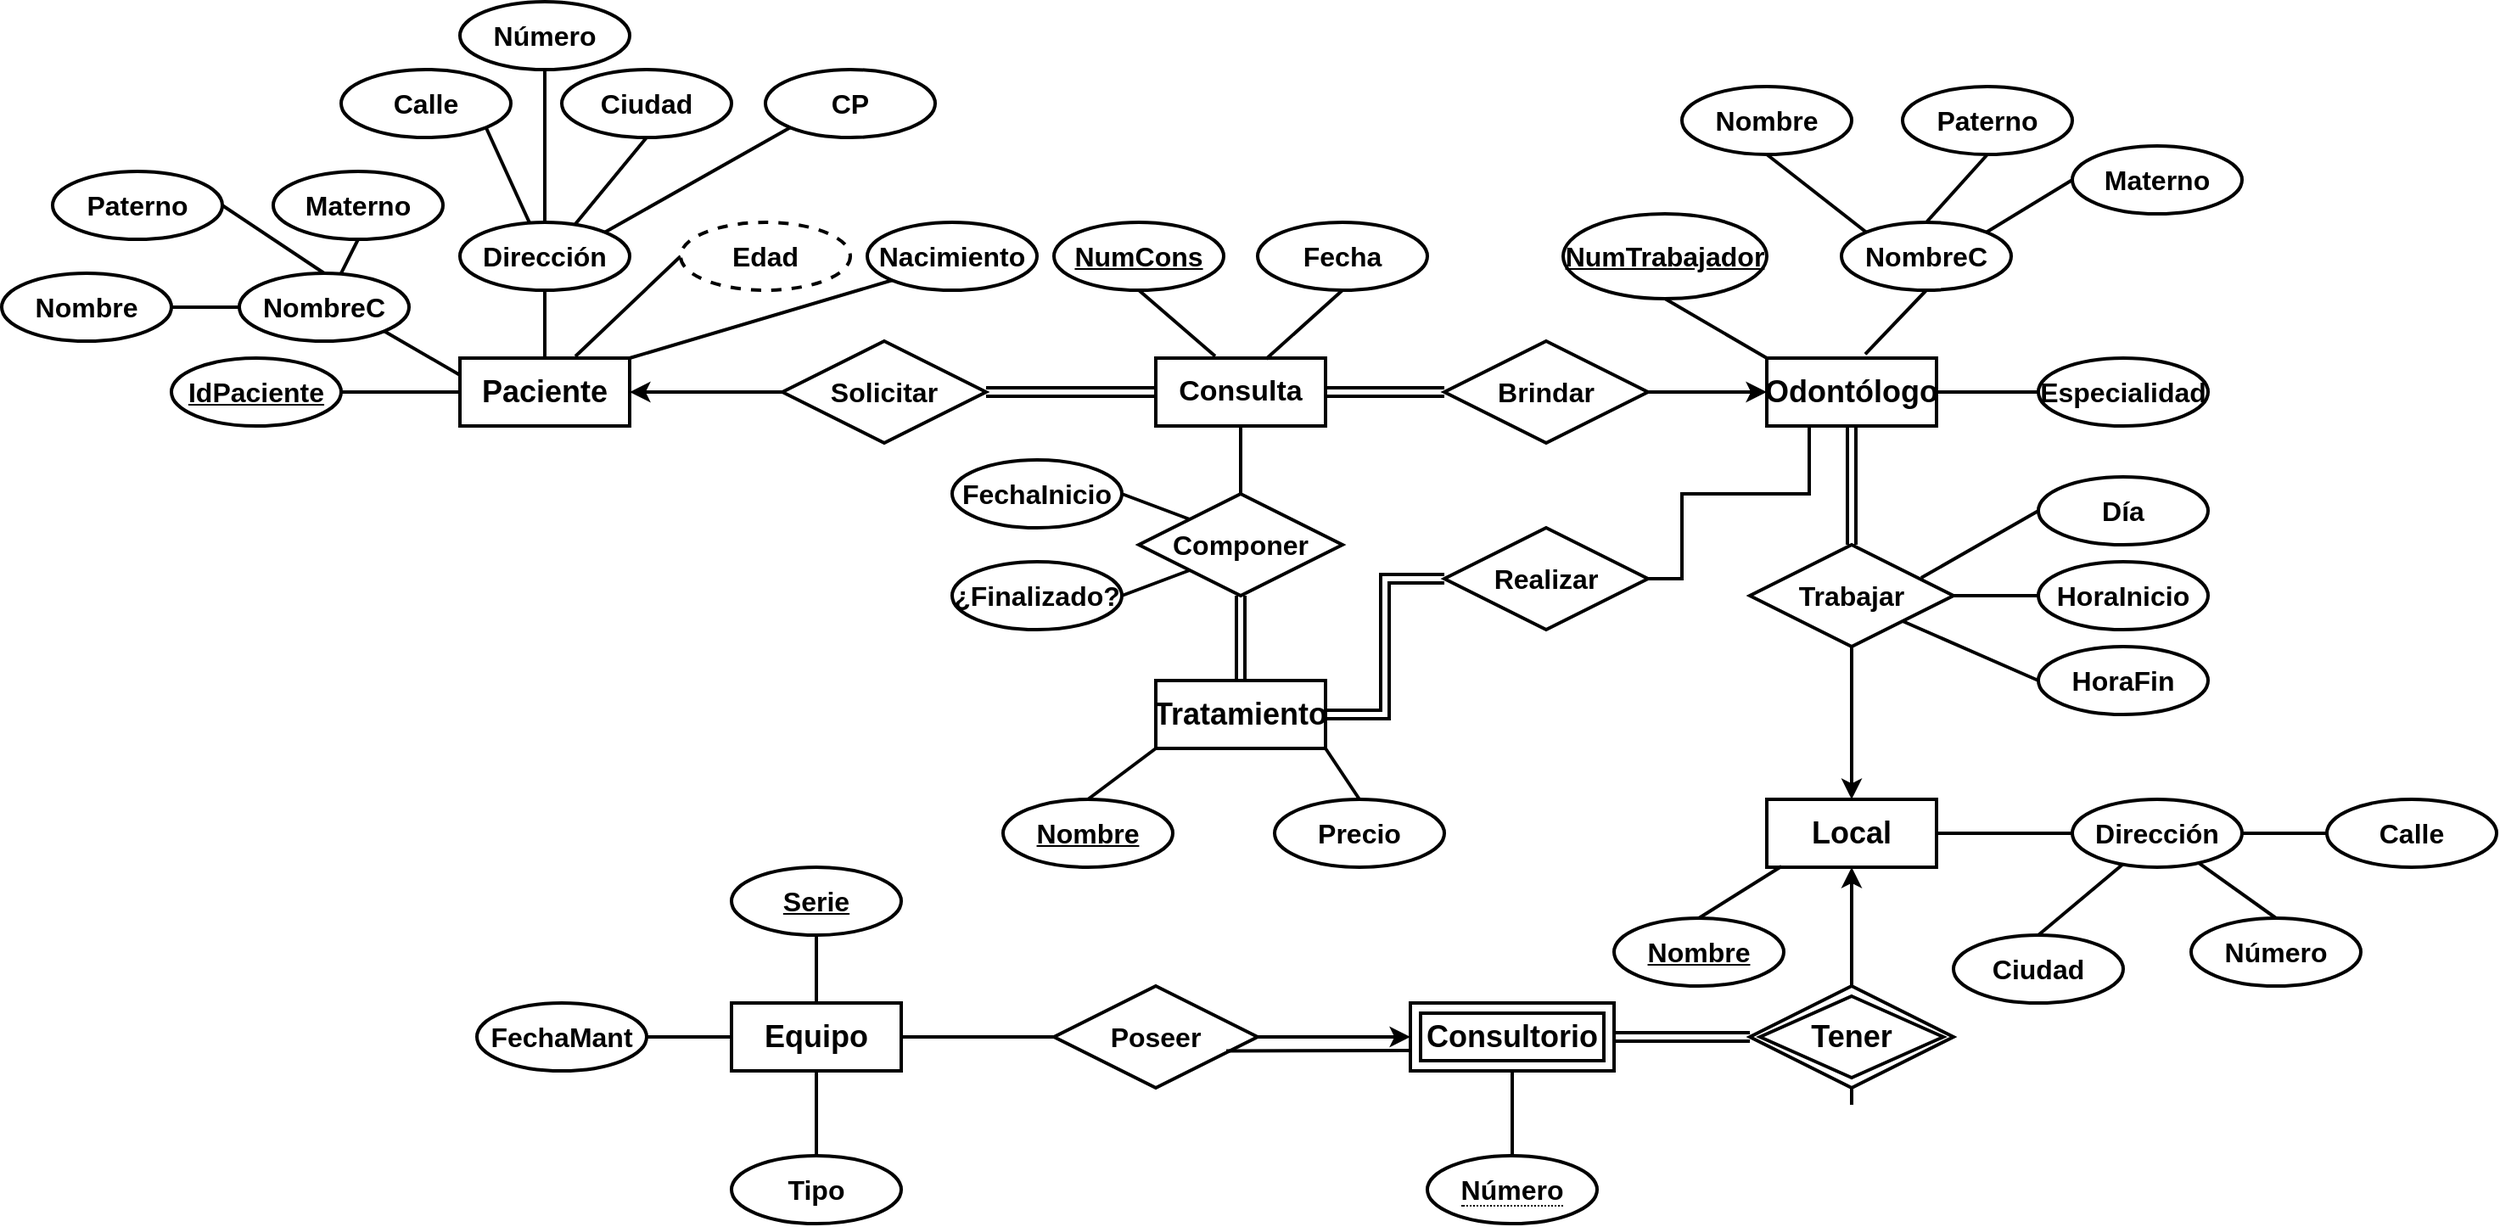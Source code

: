 <mxfile version="15.3.7" type="github">
  <diagram id="Fwa0gVJstdKeuO63koc-" name="Page-1">
    <mxGraphModel dx="1792" dy="567" grid="1" gridSize="10" guides="1" tooltips="1" connect="1" arrows="1" fold="1" page="1" pageScale="1" pageWidth="827" pageHeight="1169" math="0" shadow="0">
      <root>
        <mxCell id="0" />
        <mxCell id="1" parent="0" />
        <mxCell id="pXT_fsim9qEXZk6UAQ_f-1" value="Paciente" style="whiteSpace=wrap;html=1;align=center;strokeWidth=2;fontStyle=1;fontSize=18;" vertex="1" parent="1">
          <mxGeometry x="-440" y="340" width="100" height="40" as="geometry" />
        </mxCell>
        <mxCell id="pXT_fsim9qEXZk6UAQ_f-13" style="edgeStyle=none;rounded=0;orthogonalLoop=1;jettySize=auto;html=1;exitX=1;exitY=1;exitDx=0;exitDy=0;entryX=0;entryY=0.25;entryDx=0;entryDy=0;fontSize=16;endArrow=none;endFill=0;strokeWidth=2;" edge="1" parent="1" source="pXT_fsim9qEXZk6UAQ_f-3" target="pXT_fsim9qEXZk6UAQ_f-1">
          <mxGeometry relative="1" as="geometry" />
        </mxCell>
        <mxCell id="pXT_fsim9qEXZk6UAQ_f-3" value="NombreC" style="ellipse;whiteSpace=wrap;html=1;align=center;fontSize=16;strokeWidth=2;fontStyle=1" vertex="1" parent="1">
          <mxGeometry x="-570" y="290" width="100" height="40" as="geometry" />
        </mxCell>
        <mxCell id="pXT_fsim9qEXZk6UAQ_f-9" style="edgeStyle=none;rounded=0;orthogonalLoop=1;jettySize=auto;html=1;exitX=0.5;exitY=1;exitDx=0;exitDy=0;fontSize=17;endArrow=none;endFill=0;strokeWidth=2;" edge="1" parent="1" source="pXT_fsim9qEXZk6UAQ_f-4" target="pXT_fsim9qEXZk6UAQ_f-3">
          <mxGeometry relative="1" as="geometry" />
        </mxCell>
        <mxCell id="pXT_fsim9qEXZk6UAQ_f-4" value="Materno" style="ellipse;whiteSpace=wrap;html=1;align=center;fontSize=16;strokeWidth=2;fontStyle=1" vertex="1" parent="1">
          <mxGeometry x="-550" y="230" width="100" height="40" as="geometry" />
        </mxCell>
        <mxCell id="pXT_fsim9qEXZk6UAQ_f-8" style="rounded=0;orthogonalLoop=1;jettySize=auto;html=1;exitX=1;exitY=0.5;exitDx=0;exitDy=0;entryX=0.5;entryY=0;entryDx=0;entryDy=0;fontSize=17;endArrow=none;endFill=0;strokeWidth=2;" edge="1" parent="1" source="pXT_fsim9qEXZk6UAQ_f-5" target="pXT_fsim9qEXZk6UAQ_f-3">
          <mxGeometry relative="1" as="geometry" />
        </mxCell>
        <mxCell id="pXT_fsim9qEXZk6UAQ_f-5" value="Paterno" style="ellipse;whiteSpace=wrap;html=1;align=center;fontSize=16;strokeWidth=2;fontStyle=1" vertex="1" parent="1">
          <mxGeometry x="-680" y="230" width="100" height="40" as="geometry" />
        </mxCell>
        <mxCell id="pXT_fsim9qEXZk6UAQ_f-7" style="rounded=0;orthogonalLoop=1;jettySize=auto;html=1;exitX=1;exitY=0.5;exitDx=0;exitDy=0;entryX=0;entryY=0.5;entryDx=0;entryDy=0;fontSize=17;strokeWidth=2;endArrow=none;endFill=0;" edge="1" parent="1" source="pXT_fsim9qEXZk6UAQ_f-6" target="pXT_fsim9qEXZk6UAQ_f-3">
          <mxGeometry relative="1" as="geometry" />
        </mxCell>
        <mxCell id="pXT_fsim9qEXZk6UAQ_f-6" value="Nombre" style="ellipse;whiteSpace=wrap;html=1;align=center;fontSize=16;strokeWidth=2;fontStyle=1" vertex="1" parent="1">
          <mxGeometry x="-710" y="290" width="100" height="40" as="geometry" />
        </mxCell>
        <mxCell id="pXT_fsim9qEXZk6UAQ_f-11" style="edgeStyle=none;rounded=0;orthogonalLoop=1;jettySize=auto;html=1;exitX=1;exitY=0.5;exitDx=0;exitDy=0;entryX=0;entryY=0.5;entryDx=0;entryDy=0;fontSize=16;endArrow=none;endFill=0;strokeWidth=2;" edge="1" parent="1" source="pXT_fsim9qEXZk6UAQ_f-10" target="pXT_fsim9qEXZk6UAQ_f-1">
          <mxGeometry relative="1" as="geometry" />
        </mxCell>
        <mxCell id="pXT_fsim9qEXZk6UAQ_f-10" value="IdPaciente" style="ellipse;whiteSpace=wrap;html=1;align=center;fontStyle=5;fontSize=16;strokeWidth=2;" vertex="1" parent="1">
          <mxGeometry x="-610" y="340" width="100" height="40" as="geometry" />
        </mxCell>
        <mxCell id="pXT_fsim9qEXZk6UAQ_f-18" style="edgeStyle=none;rounded=0;orthogonalLoop=1;jettySize=auto;html=1;exitX=0.5;exitY=1;exitDx=0;exitDy=0;entryX=0.5;entryY=0;entryDx=0;entryDy=0;fontSize=16;endArrow=none;endFill=0;strokeWidth=2;" edge="1" parent="1" source="pXT_fsim9qEXZk6UAQ_f-14" target="pXT_fsim9qEXZk6UAQ_f-1">
          <mxGeometry relative="1" as="geometry" />
        </mxCell>
        <mxCell id="pXT_fsim9qEXZk6UAQ_f-14" value="Dirección" style="ellipse;whiteSpace=wrap;html=1;align=center;fontSize=16;strokeWidth=2;fontStyle=1" vertex="1" parent="1">
          <mxGeometry x="-440" y="260" width="100" height="40" as="geometry" />
        </mxCell>
        <mxCell id="pXT_fsim9qEXZk6UAQ_f-21" style="edgeStyle=none;rounded=0;orthogonalLoop=1;jettySize=auto;html=1;exitX=0.5;exitY=1;exitDx=0;exitDy=0;entryX=0.68;entryY=0.025;entryDx=0;entryDy=0;entryPerimeter=0;fontSize=16;endArrow=none;endFill=0;strokeWidth=2;" edge="1" parent="1" source="pXT_fsim9qEXZk6UAQ_f-15" target="pXT_fsim9qEXZk6UAQ_f-14">
          <mxGeometry relative="1" as="geometry" />
        </mxCell>
        <mxCell id="pXT_fsim9qEXZk6UAQ_f-15" value="Ciudad" style="ellipse;whiteSpace=wrap;html=1;align=center;fontSize=16;strokeWidth=2;fontStyle=1" vertex="1" parent="1">
          <mxGeometry x="-380" y="170" width="100" height="40" as="geometry" />
        </mxCell>
        <mxCell id="pXT_fsim9qEXZk6UAQ_f-20" style="edgeStyle=none;rounded=0;orthogonalLoop=1;jettySize=auto;html=1;exitX=0.5;exitY=1;exitDx=0;exitDy=0;entryX=0.5;entryY=0;entryDx=0;entryDy=0;fontSize=16;endArrow=none;endFill=0;strokeWidth=2;" edge="1" parent="1" source="pXT_fsim9qEXZk6UAQ_f-16" target="pXT_fsim9qEXZk6UAQ_f-14">
          <mxGeometry relative="1" as="geometry" />
        </mxCell>
        <mxCell id="pXT_fsim9qEXZk6UAQ_f-16" value="Número" style="ellipse;whiteSpace=wrap;html=1;align=center;fontSize=16;strokeWidth=2;fontStyle=1" vertex="1" parent="1">
          <mxGeometry x="-440" y="130" width="100" height="40" as="geometry" />
        </mxCell>
        <mxCell id="pXT_fsim9qEXZk6UAQ_f-19" style="edgeStyle=none;rounded=0;orthogonalLoop=1;jettySize=auto;html=1;exitX=1;exitY=1;exitDx=0;exitDy=0;fontSize=16;endArrow=none;endFill=0;strokeWidth=2;" edge="1" parent="1" source="pXT_fsim9qEXZk6UAQ_f-17" target="pXT_fsim9qEXZk6UAQ_f-14">
          <mxGeometry relative="1" as="geometry" />
        </mxCell>
        <mxCell id="pXT_fsim9qEXZk6UAQ_f-17" value="Calle" style="ellipse;whiteSpace=wrap;html=1;align=center;fontSize=16;strokeWidth=2;fontStyle=1" vertex="1" parent="1">
          <mxGeometry x="-510" y="170" width="100" height="40" as="geometry" />
        </mxCell>
        <mxCell id="pXT_fsim9qEXZk6UAQ_f-23" style="edgeStyle=none;rounded=0;orthogonalLoop=1;jettySize=auto;html=1;exitX=0;exitY=1;exitDx=0;exitDy=0;entryX=1;entryY=0;entryDx=0;entryDy=0;fontSize=16;endArrow=none;endFill=0;strokeWidth=2;" edge="1" parent="1" source="pXT_fsim9qEXZk6UAQ_f-22" target="pXT_fsim9qEXZk6UAQ_f-14">
          <mxGeometry relative="1" as="geometry" />
        </mxCell>
        <mxCell id="pXT_fsim9qEXZk6UAQ_f-22" value="CP" style="ellipse;whiteSpace=wrap;html=1;align=center;fontSize=16;strokeWidth=2;fontStyle=1" vertex="1" parent="1">
          <mxGeometry x="-260" y="170" width="100" height="40" as="geometry" />
        </mxCell>
        <mxCell id="pXT_fsim9qEXZk6UAQ_f-25" style="edgeStyle=none;rounded=0;orthogonalLoop=1;jettySize=auto;html=1;exitX=0;exitY=0.5;exitDx=0;exitDy=0;entryX=0.68;entryY=-0.025;entryDx=0;entryDy=0;entryPerimeter=0;fontSize=16;endArrow=none;endFill=0;strokeWidth=2;" edge="1" parent="1" source="pXT_fsim9qEXZk6UAQ_f-24" target="pXT_fsim9qEXZk6UAQ_f-1">
          <mxGeometry relative="1" as="geometry" />
        </mxCell>
        <mxCell id="pXT_fsim9qEXZk6UAQ_f-24" value="Edad" style="ellipse;whiteSpace=wrap;html=1;align=center;dashed=1;fontSize=16;strokeWidth=2;fontStyle=1" vertex="1" parent="1">
          <mxGeometry x="-310" y="260" width="100" height="40" as="geometry" />
        </mxCell>
        <mxCell id="pXT_fsim9qEXZk6UAQ_f-27" style="edgeStyle=none;rounded=0;orthogonalLoop=1;jettySize=auto;html=1;exitX=0;exitY=1;exitDx=0;exitDy=0;entryX=1;entryY=0;entryDx=0;entryDy=0;fontSize=16;endArrow=none;endFill=0;strokeWidth=2;" edge="1" parent="1" source="pXT_fsim9qEXZk6UAQ_f-26" target="pXT_fsim9qEXZk6UAQ_f-1">
          <mxGeometry relative="1" as="geometry" />
        </mxCell>
        <mxCell id="pXT_fsim9qEXZk6UAQ_f-26" value="Nacimiento" style="ellipse;whiteSpace=wrap;html=1;align=center;fontSize=16;strokeWidth=2;fontStyle=1" vertex="1" parent="1">
          <mxGeometry x="-200" y="260" width="100" height="40" as="geometry" />
        </mxCell>
        <mxCell id="pXT_fsim9qEXZk6UAQ_f-28" value="Consulta" style="whiteSpace=wrap;html=1;align=center;fontSize=17;strokeWidth=2;fontStyle=1" vertex="1" parent="1">
          <mxGeometry x="-30" y="340" width="100" height="40" as="geometry" />
        </mxCell>
        <mxCell id="pXT_fsim9qEXZk6UAQ_f-35" style="edgeStyle=none;rounded=0;orthogonalLoop=1;jettySize=auto;html=1;exitX=0.5;exitY=1;exitDx=0;exitDy=0;entryX=0.65;entryY=0.013;entryDx=0;entryDy=0;entryPerimeter=0;fontSize=16;endArrow=none;endFill=0;strokeWidth=2;" edge="1" parent="1" source="pXT_fsim9qEXZk6UAQ_f-30" target="pXT_fsim9qEXZk6UAQ_f-28">
          <mxGeometry relative="1" as="geometry" />
        </mxCell>
        <mxCell id="pXT_fsim9qEXZk6UAQ_f-30" value="Fecha" style="ellipse;whiteSpace=wrap;html=1;align=center;fontSize=16;strokeWidth=2;fontStyle=1" vertex="1" parent="1">
          <mxGeometry x="30" y="260" width="100" height="40" as="geometry" />
        </mxCell>
        <mxCell id="pXT_fsim9qEXZk6UAQ_f-34" style="edgeStyle=none;rounded=0;orthogonalLoop=1;jettySize=auto;html=1;exitX=0.5;exitY=1;exitDx=0;exitDy=0;entryX=0.35;entryY=-0.029;entryDx=0;entryDy=0;entryPerimeter=0;fontSize=16;endArrow=none;endFill=0;strokeWidth=2;" edge="1" parent="1" source="pXT_fsim9qEXZk6UAQ_f-32" target="pXT_fsim9qEXZk6UAQ_f-28">
          <mxGeometry relative="1" as="geometry" />
        </mxCell>
        <mxCell id="pXT_fsim9qEXZk6UAQ_f-32" value="NumCons" style="ellipse;whiteSpace=wrap;html=1;align=center;fontStyle=5;fontSize=16;strokeWidth=2;" vertex="1" parent="1">
          <mxGeometry x="-90" y="260" width="100" height="40" as="geometry" />
        </mxCell>
        <mxCell id="pXT_fsim9qEXZk6UAQ_f-36" value="Odontólogo" style="whiteSpace=wrap;html=1;align=center;fontSize=18;strokeWidth=2;fontStyle=1" vertex="1" parent="1">
          <mxGeometry x="330" y="340" width="100" height="40" as="geometry" />
        </mxCell>
        <mxCell id="pXT_fsim9qEXZk6UAQ_f-48" style="edgeStyle=none;rounded=0;orthogonalLoop=1;jettySize=auto;html=1;exitX=0.5;exitY=1;exitDx=0;exitDy=0;entryX=0;entryY=0;entryDx=0;entryDy=0;fontSize=16;endArrow=none;endFill=0;strokeWidth=2;" edge="1" parent="1" source="pXT_fsim9qEXZk6UAQ_f-38" target="pXT_fsim9qEXZk6UAQ_f-36">
          <mxGeometry relative="1" as="geometry" />
        </mxCell>
        <mxCell id="pXT_fsim9qEXZk6UAQ_f-38" value="NumTrabajador" style="ellipse;whiteSpace=wrap;html=1;align=center;fontStyle=5;fontSize=16;strokeWidth=2;" vertex="1" parent="1">
          <mxGeometry x="210" y="255" width="120" height="50" as="geometry" />
        </mxCell>
        <mxCell id="pXT_fsim9qEXZk6UAQ_f-49" style="edgeStyle=none;rounded=0;orthogonalLoop=1;jettySize=auto;html=1;exitX=0.5;exitY=1;exitDx=0;exitDy=0;entryX=0.58;entryY=-0.057;entryDx=0;entryDy=0;entryPerimeter=0;fontSize=16;endArrow=none;endFill=0;strokeWidth=2;" edge="1" parent="1" source="pXT_fsim9qEXZk6UAQ_f-39" target="pXT_fsim9qEXZk6UAQ_f-36">
          <mxGeometry relative="1" as="geometry" />
        </mxCell>
        <mxCell id="pXT_fsim9qEXZk6UAQ_f-39" value="NombreC" style="ellipse;whiteSpace=wrap;html=1;align=center;fontSize=16;strokeWidth=2;fontStyle=1" vertex="1" parent="1">
          <mxGeometry x="374" y="260" width="100" height="40" as="geometry" />
        </mxCell>
        <mxCell id="pXT_fsim9qEXZk6UAQ_f-44" style="edgeStyle=none;rounded=0;orthogonalLoop=1;jettySize=auto;html=1;exitX=0;exitY=0.5;exitDx=0;exitDy=0;entryX=1;entryY=0.5;entryDx=0;entryDy=0;fontSize=16;endArrow=none;endFill=0;strokeWidth=2;" edge="1" parent="1" source="pXT_fsim9qEXZk6UAQ_f-40" target="pXT_fsim9qEXZk6UAQ_f-36">
          <mxGeometry relative="1" as="geometry" />
        </mxCell>
        <mxCell id="pXT_fsim9qEXZk6UAQ_f-40" value="Especialidad" style="ellipse;whiteSpace=wrap;html=1;align=center;fontSize=16;strokeWidth=2;fontStyle=1" vertex="1" parent="1">
          <mxGeometry x="490" y="340" width="100" height="40" as="geometry" />
        </mxCell>
        <mxCell id="pXT_fsim9qEXZk6UAQ_f-47" style="edgeStyle=none;rounded=0;orthogonalLoop=1;jettySize=auto;html=1;exitX=0.5;exitY=1;exitDx=0;exitDy=0;entryX=0;entryY=0;entryDx=0;entryDy=0;fontSize=16;endArrow=none;endFill=0;strokeWidth=2;" edge="1" parent="1" source="pXT_fsim9qEXZk6UAQ_f-41" target="pXT_fsim9qEXZk6UAQ_f-39">
          <mxGeometry relative="1" as="geometry" />
        </mxCell>
        <mxCell id="pXT_fsim9qEXZk6UAQ_f-41" value="Nombre" style="ellipse;whiteSpace=wrap;html=1;align=center;fontSize=16;strokeWidth=2;fontStyle=1" vertex="1" parent="1">
          <mxGeometry x="280" y="180" width="100" height="40" as="geometry" />
        </mxCell>
        <mxCell id="pXT_fsim9qEXZk6UAQ_f-46" style="edgeStyle=none;rounded=0;orthogonalLoop=1;jettySize=auto;html=1;exitX=0.5;exitY=1;exitDx=0;exitDy=0;entryX=0.5;entryY=0;entryDx=0;entryDy=0;fontSize=16;endArrow=none;endFill=0;strokeWidth=2;" edge="1" parent="1" source="pXT_fsim9qEXZk6UAQ_f-42" target="pXT_fsim9qEXZk6UAQ_f-39">
          <mxGeometry relative="1" as="geometry" />
        </mxCell>
        <mxCell id="pXT_fsim9qEXZk6UAQ_f-42" value="Paterno" style="ellipse;whiteSpace=wrap;html=1;align=center;fontSize=16;strokeWidth=2;fontStyle=1" vertex="1" parent="1">
          <mxGeometry x="410" y="180" width="100" height="40" as="geometry" />
        </mxCell>
        <mxCell id="pXT_fsim9qEXZk6UAQ_f-45" style="edgeStyle=none;rounded=0;orthogonalLoop=1;jettySize=auto;html=1;exitX=0;exitY=0.5;exitDx=0;exitDy=0;entryX=1;entryY=0;entryDx=0;entryDy=0;fontSize=16;endArrow=none;endFill=0;strokeWidth=2;" edge="1" parent="1" source="pXT_fsim9qEXZk6UAQ_f-43" target="pXT_fsim9qEXZk6UAQ_f-39">
          <mxGeometry relative="1" as="geometry" />
        </mxCell>
        <mxCell id="pXT_fsim9qEXZk6UAQ_f-43" value="Materno" style="ellipse;whiteSpace=wrap;html=1;align=center;fontSize=16;strokeWidth=2;fontStyle=1" vertex="1" parent="1">
          <mxGeometry x="510" y="215" width="100" height="40" as="geometry" />
        </mxCell>
        <mxCell id="pXT_fsim9qEXZk6UAQ_f-50" value="Tratamiento" style="whiteSpace=wrap;html=1;align=center;fontSize=18;strokeWidth=2;fontStyle=1" vertex="1" parent="1">
          <mxGeometry x="-30" y="530" width="100" height="40" as="geometry" />
        </mxCell>
        <mxCell id="pXT_fsim9qEXZk6UAQ_f-54" style="edgeStyle=none;rounded=0;orthogonalLoop=1;jettySize=auto;html=1;exitX=0.5;exitY=0;exitDx=0;exitDy=0;entryX=1;entryY=1;entryDx=0;entryDy=0;fontSize=18;endArrow=none;endFill=0;strokeWidth=2;" edge="1" parent="1" source="pXT_fsim9qEXZk6UAQ_f-51" target="pXT_fsim9qEXZk6UAQ_f-50">
          <mxGeometry relative="1" as="geometry" />
        </mxCell>
        <mxCell id="pXT_fsim9qEXZk6UAQ_f-51" value="Precio" style="ellipse;whiteSpace=wrap;html=1;align=center;fontSize=16;strokeWidth=2;fontStyle=1" vertex="1" parent="1">
          <mxGeometry x="40" y="600" width="100" height="40" as="geometry" />
        </mxCell>
        <mxCell id="pXT_fsim9qEXZk6UAQ_f-56" style="edgeStyle=none;rounded=0;orthogonalLoop=1;jettySize=auto;html=1;exitX=0.5;exitY=0;exitDx=0;exitDy=0;entryX=0;entryY=1;entryDx=0;entryDy=0;fontSize=18;endArrow=none;endFill=0;strokeWidth=2;" edge="1" parent="1" source="pXT_fsim9qEXZk6UAQ_f-55" target="pXT_fsim9qEXZk6UAQ_f-50">
          <mxGeometry relative="1" as="geometry" />
        </mxCell>
        <mxCell id="pXT_fsim9qEXZk6UAQ_f-55" value="Nombre" style="ellipse;whiteSpace=wrap;html=1;align=center;fontStyle=5;fontSize=16;strokeWidth=2;" vertex="1" parent="1">
          <mxGeometry x="-120" y="600" width="100" height="40" as="geometry" />
        </mxCell>
        <mxCell id="pXT_fsim9qEXZk6UAQ_f-57" value="Local" style="whiteSpace=wrap;html=1;align=center;fontSize=18;strokeWidth=2;fontStyle=1" vertex="1" parent="1">
          <mxGeometry x="330" y="600" width="100" height="40" as="geometry" />
        </mxCell>
        <mxCell id="pXT_fsim9qEXZk6UAQ_f-62" style="edgeStyle=none;rounded=0;orthogonalLoop=1;jettySize=auto;html=1;exitX=0.5;exitY=0;exitDx=0;exitDy=0;entryX=0.086;entryY=0.987;entryDx=0;entryDy=0;entryPerimeter=0;fontSize=16;endArrow=none;endFill=0;strokeWidth=2;" edge="1" parent="1" source="pXT_fsim9qEXZk6UAQ_f-58" target="pXT_fsim9qEXZk6UAQ_f-57">
          <mxGeometry relative="1" as="geometry" />
        </mxCell>
        <mxCell id="pXT_fsim9qEXZk6UAQ_f-58" value="Nombre" style="ellipse;whiteSpace=wrap;html=1;align=center;fontStyle=5;fontSize=16;strokeWidth=2;" vertex="1" parent="1">
          <mxGeometry x="240" y="670" width="100" height="40" as="geometry" />
        </mxCell>
        <mxCell id="pXT_fsim9qEXZk6UAQ_f-65" style="edgeStyle=none;rounded=0;orthogonalLoop=1;jettySize=auto;html=1;exitX=0.5;exitY=0;exitDx=0;exitDy=0;entryX=0.298;entryY=0.957;entryDx=0;entryDy=0;entryPerimeter=0;fontSize=16;endArrow=none;endFill=0;strokeWidth=2;" edge="1" parent="1" source="pXT_fsim9qEXZk6UAQ_f-59" target="pXT_fsim9qEXZk6UAQ_f-60">
          <mxGeometry relative="1" as="geometry" />
        </mxCell>
        <mxCell id="pXT_fsim9qEXZk6UAQ_f-59" value="Ciudad" style="ellipse;whiteSpace=wrap;html=1;align=center;fontSize=16;strokeWidth=2;fontStyle=1" vertex="1" parent="1">
          <mxGeometry x="440" y="680" width="100" height="40" as="geometry" />
        </mxCell>
        <mxCell id="pXT_fsim9qEXZk6UAQ_f-61" style="edgeStyle=none;rounded=0;orthogonalLoop=1;jettySize=auto;html=1;exitX=0;exitY=0.5;exitDx=0;exitDy=0;entryX=1;entryY=0.5;entryDx=0;entryDy=0;fontSize=16;endArrow=none;endFill=0;strokeWidth=2;" edge="1" parent="1" source="pXT_fsim9qEXZk6UAQ_f-60" target="pXT_fsim9qEXZk6UAQ_f-57">
          <mxGeometry relative="1" as="geometry" />
        </mxCell>
        <mxCell id="pXT_fsim9qEXZk6UAQ_f-60" value="Dirección" style="ellipse;whiteSpace=wrap;html=1;align=center;fontSize=16;strokeWidth=2;fontStyle=1" vertex="1" parent="1">
          <mxGeometry x="510" y="600" width="100" height="40" as="geometry" />
        </mxCell>
        <mxCell id="pXT_fsim9qEXZk6UAQ_f-66" style="edgeStyle=none;rounded=0;orthogonalLoop=1;jettySize=auto;html=1;exitX=0.5;exitY=0;exitDx=0;exitDy=0;fontSize=16;endArrow=none;endFill=0;strokeWidth=2;" edge="1" parent="1" source="pXT_fsim9qEXZk6UAQ_f-63" target="pXT_fsim9qEXZk6UAQ_f-60">
          <mxGeometry relative="1" as="geometry" />
        </mxCell>
        <mxCell id="pXT_fsim9qEXZk6UAQ_f-63" value="Número" style="ellipse;whiteSpace=wrap;html=1;align=center;fontSize=16;strokeWidth=2;fontStyle=1" vertex="1" parent="1">
          <mxGeometry x="580" y="670" width="100" height="40" as="geometry" />
        </mxCell>
        <mxCell id="pXT_fsim9qEXZk6UAQ_f-67" style="edgeStyle=none;rounded=0;orthogonalLoop=1;jettySize=auto;html=1;exitX=0;exitY=0.5;exitDx=0;exitDy=0;entryX=1;entryY=0.5;entryDx=0;entryDy=0;fontSize=16;endArrow=none;endFill=0;strokeWidth=2;" edge="1" parent="1" source="pXT_fsim9qEXZk6UAQ_f-64" target="pXT_fsim9qEXZk6UAQ_f-60">
          <mxGeometry relative="1" as="geometry" />
        </mxCell>
        <mxCell id="pXT_fsim9qEXZk6UAQ_f-64" value="Calle" style="ellipse;whiteSpace=wrap;html=1;align=center;fontSize=16;strokeWidth=2;fontStyle=1" vertex="1" parent="1">
          <mxGeometry x="660" y="600" width="100" height="40" as="geometry" />
        </mxCell>
        <mxCell id="pXT_fsim9qEXZk6UAQ_f-68" value="Consultorio" style="whiteSpace=wrap;html=1;align=center;fontSize=18;strokeWidth=2;fontStyle=1;shape=ext;margin=3;double=1" vertex="1" parent="1">
          <mxGeometry x="120" y="720" width="120" height="40" as="geometry" />
        </mxCell>
        <mxCell id="pXT_fsim9qEXZk6UAQ_f-70" style="edgeStyle=none;rounded=0;orthogonalLoop=1;jettySize=auto;html=1;exitX=0.5;exitY=0;exitDx=0;exitDy=0;entryX=0.5;entryY=1;entryDx=0;entryDy=0;fontSize=16;endArrow=none;endFill=0;strokeWidth=2;" edge="1" parent="1" source="pXT_fsim9qEXZk6UAQ_f-81" target="pXT_fsim9qEXZk6UAQ_f-68">
          <mxGeometry relative="1" as="geometry">
            <mxPoint x="180" y="810" as="sourcePoint" />
          </mxGeometry>
        </mxCell>
        <mxCell id="pXT_fsim9qEXZk6UAQ_f-71" value="Equipo" style="whiteSpace=wrap;html=1;align=center;fontSize=18;strokeWidth=2;fontStyle=1" vertex="1" parent="1">
          <mxGeometry x="-280" y="720" width="100" height="40" as="geometry" />
        </mxCell>
        <mxCell id="pXT_fsim9qEXZk6UAQ_f-77" style="edgeStyle=none;rounded=0;orthogonalLoop=1;jettySize=auto;html=1;exitX=0.5;exitY=1;exitDx=0;exitDy=0;entryX=0.5;entryY=0;entryDx=0;entryDy=0;fontSize=18;endArrow=none;endFill=0;strokeWidth=2;" edge="1" parent="1" source="pXT_fsim9qEXZk6UAQ_f-72" target="pXT_fsim9qEXZk6UAQ_f-71">
          <mxGeometry relative="1" as="geometry" />
        </mxCell>
        <mxCell id="pXT_fsim9qEXZk6UAQ_f-72" value="Serie" style="ellipse;whiteSpace=wrap;html=1;align=center;fontStyle=5;fontSize=16;strokeWidth=2;" vertex="1" parent="1">
          <mxGeometry x="-280" y="640" width="100" height="40" as="geometry" />
        </mxCell>
        <mxCell id="pXT_fsim9qEXZk6UAQ_f-76" style="edgeStyle=none;rounded=0;orthogonalLoop=1;jettySize=auto;html=1;exitX=1;exitY=0.5;exitDx=0;exitDy=0;entryX=0;entryY=0.5;entryDx=0;entryDy=0;fontSize=18;endArrow=none;endFill=0;strokeWidth=2;" edge="1" parent="1" source="pXT_fsim9qEXZk6UAQ_f-73" target="pXT_fsim9qEXZk6UAQ_f-71">
          <mxGeometry relative="1" as="geometry" />
        </mxCell>
        <mxCell id="pXT_fsim9qEXZk6UAQ_f-73" value="FechaMant" style="ellipse;whiteSpace=wrap;html=1;align=center;fontSize=16;strokeWidth=2;fontStyle=1" vertex="1" parent="1">
          <mxGeometry x="-430" y="720" width="100" height="40" as="geometry" />
        </mxCell>
        <mxCell id="pXT_fsim9qEXZk6UAQ_f-75" style="edgeStyle=none;rounded=0;orthogonalLoop=1;jettySize=auto;html=1;exitX=0.5;exitY=0;exitDx=0;exitDy=0;entryX=0.5;entryY=1;entryDx=0;entryDy=0;fontSize=18;endArrow=none;endFill=0;strokeWidth=2;" edge="1" parent="1" source="pXT_fsim9qEXZk6UAQ_f-74" target="pXT_fsim9qEXZk6UAQ_f-71">
          <mxGeometry relative="1" as="geometry" />
        </mxCell>
        <mxCell id="pXT_fsim9qEXZk6UAQ_f-74" value="Tipo" style="ellipse;whiteSpace=wrap;html=1;align=center;fontSize=16;strokeWidth=2;fontStyle=1" vertex="1" parent="1">
          <mxGeometry x="-280" y="810" width="100" height="40" as="geometry" />
        </mxCell>
        <mxCell id="pXT_fsim9qEXZk6UAQ_f-79" style="edgeStyle=none;rounded=0;orthogonalLoop=1;jettySize=auto;html=1;exitX=0.5;exitY=0;exitDx=0;exitDy=0;entryX=0.5;entryY=1;entryDx=0;entryDy=0;fontSize=18;endArrow=classic;endFill=1;strokeWidth=2;" edge="1" parent="1" target="pXT_fsim9qEXZk6UAQ_f-57">
          <mxGeometry relative="1" as="geometry">
            <mxPoint x="380" y="780" as="sourcePoint" />
          </mxGeometry>
        </mxCell>
        <mxCell id="pXT_fsim9qEXZk6UAQ_f-80" style="edgeStyle=none;rounded=0;orthogonalLoop=1;jettySize=auto;html=1;exitX=0;exitY=0.5;exitDx=0;exitDy=0;entryX=1;entryY=0.5;entryDx=0;entryDy=0;fontSize=18;endArrow=none;endFill=0;strokeWidth=2;shape=link;" edge="1" parent="1" source="pXT_fsim9qEXZk6UAQ_f-78" target="pXT_fsim9qEXZk6UAQ_f-68">
          <mxGeometry relative="1" as="geometry" />
        </mxCell>
        <mxCell id="pXT_fsim9qEXZk6UAQ_f-78" value="Tener" style="shape=rhombus;perimeter=rhombusPerimeter;whiteSpace=wrap;html=1;align=center;fontSize=18;strokeWidth=2;fontStyle=1;double=1" vertex="1" parent="1">
          <mxGeometry x="320" y="710" width="120" height="60" as="geometry" />
        </mxCell>
        <mxCell id="pXT_fsim9qEXZk6UAQ_f-81" value="&lt;span style=&quot;border-bottom: 1px dotted; font-size: 16px;&quot;&gt;Número&lt;/span&gt;" style="ellipse;whiteSpace=wrap;html=1;align=center;fontSize=16;strokeWidth=2;fontStyle=1" vertex="1" parent="1">
          <mxGeometry x="130" y="810" width="100" height="40" as="geometry" />
        </mxCell>
        <mxCell id="pXT_fsim9qEXZk6UAQ_f-83" style="edgeStyle=none;rounded=0;orthogonalLoop=1;jettySize=auto;html=1;exitX=0;exitY=0.5;exitDx=0;exitDy=0;entryX=1;entryY=0.5;entryDx=0;entryDy=0;fontSize=16;endArrow=none;endFill=0;strokeWidth=2;" edge="1" parent="1" source="pXT_fsim9qEXZk6UAQ_f-82" target="pXT_fsim9qEXZk6UAQ_f-71">
          <mxGeometry relative="1" as="geometry" />
        </mxCell>
        <mxCell id="pXT_fsim9qEXZk6UAQ_f-84" style="edgeStyle=none;rounded=0;orthogonalLoop=1;jettySize=auto;html=1;exitX=1;exitY=0.5;exitDx=0;exitDy=0;entryX=0;entryY=0.5;entryDx=0;entryDy=0;fontSize=16;endArrow=classic;endFill=1;strokeWidth=2;" edge="1" parent="1" source="pXT_fsim9qEXZk6UAQ_f-82" target="pXT_fsim9qEXZk6UAQ_f-68">
          <mxGeometry relative="1" as="geometry" />
        </mxCell>
        <mxCell id="pXT_fsim9qEXZk6UAQ_f-82" value="Poseer" style="shape=rhombus;perimeter=rhombusPerimeter;whiteSpace=wrap;html=1;align=center;fontSize=16;strokeWidth=2;fontStyle=1" vertex="1" parent="1">
          <mxGeometry x="-90" y="710" width="120" height="60" as="geometry" />
        </mxCell>
        <mxCell id="pXT_fsim9qEXZk6UAQ_f-85" style="edgeStyle=none;rounded=0;orthogonalLoop=1;jettySize=auto;html=1;exitX=0.846;exitY=0.638;exitDx=0;exitDy=0;fontSize=16;endArrow=none;endFill=0;strokeWidth=2;exitPerimeter=0;" edge="1" parent="1" source="pXT_fsim9qEXZk6UAQ_f-82">
          <mxGeometry relative="1" as="geometry">
            <mxPoint x="20" y="750" as="sourcePoint" />
            <mxPoint x="120" y="748" as="targetPoint" />
          </mxGeometry>
        </mxCell>
        <mxCell id="pXT_fsim9qEXZk6UAQ_f-93" style="edgeStyle=orthogonalEdgeStyle;rounded=0;orthogonalLoop=1;jettySize=auto;html=1;exitX=1;exitY=0.5;exitDx=0;exitDy=0;entryX=0.25;entryY=1;entryDx=0;entryDy=0;fontSize=16;endArrow=none;endFill=0;strokeWidth=2;" edge="1" parent="1" source="pXT_fsim9qEXZk6UAQ_f-86" target="pXT_fsim9qEXZk6UAQ_f-36">
          <mxGeometry relative="1" as="geometry">
            <mxPoint x="270" y="450" as="sourcePoint" />
            <Array as="points">
              <mxPoint x="280" y="470" />
              <mxPoint x="280" y="420" />
              <mxPoint x="355" y="420" />
            </Array>
          </mxGeometry>
        </mxCell>
        <mxCell id="pXT_fsim9qEXZk6UAQ_f-109" style="edgeStyle=orthogonalEdgeStyle;rounded=0;orthogonalLoop=1;jettySize=auto;html=1;exitX=0;exitY=0.5;exitDx=0;exitDy=0;entryX=1;entryY=0.5;entryDx=0;entryDy=0;fontSize=16;endArrow=none;endFill=0;strokeWidth=2;shape=link;" edge="1" parent="1" source="pXT_fsim9qEXZk6UAQ_f-86" target="pXT_fsim9qEXZk6UAQ_f-50">
          <mxGeometry relative="1" as="geometry" />
        </mxCell>
        <mxCell id="pXT_fsim9qEXZk6UAQ_f-86" value="Realizar" style="shape=rhombus;perimeter=rhombusPerimeter;whiteSpace=wrap;html=1;align=center;fontSize=16;strokeWidth=2;fontStyle=1" vertex="1" parent="1">
          <mxGeometry x="140" y="440" width="120" height="60" as="geometry" />
        </mxCell>
        <mxCell id="pXT_fsim9qEXZk6UAQ_f-91" style="edgeStyle=orthogonalEdgeStyle;rounded=0;orthogonalLoop=1;jettySize=auto;html=1;exitX=0.5;exitY=0;exitDx=0;exitDy=0;entryX=0.5;entryY=1;entryDx=0;entryDy=0;fontSize=16;endArrow=none;endFill=0;strokeWidth=2;shape=link;" edge="1" parent="1" source="pXT_fsim9qEXZk6UAQ_f-89" target="pXT_fsim9qEXZk6UAQ_f-36">
          <mxGeometry relative="1" as="geometry" />
        </mxCell>
        <mxCell id="pXT_fsim9qEXZk6UAQ_f-92" style="edgeStyle=orthogonalEdgeStyle;rounded=0;orthogonalLoop=1;jettySize=auto;html=1;exitX=0.5;exitY=1;exitDx=0;exitDy=0;entryX=0.5;entryY=0;entryDx=0;entryDy=0;fontSize=16;endArrow=classic;endFill=1;strokeWidth=2;" edge="1" parent="1" source="pXT_fsim9qEXZk6UAQ_f-89" target="pXT_fsim9qEXZk6UAQ_f-57">
          <mxGeometry relative="1" as="geometry" />
        </mxCell>
        <mxCell id="pXT_fsim9qEXZk6UAQ_f-89" value="Trabajar" style="shape=rhombus;perimeter=rhombusPerimeter;whiteSpace=wrap;html=1;align=center;fontSize=16;strokeWidth=2;fontStyle=1" vertex="1" parent="1">
          <mxGeometry x="320" y="450" width="120" height="60" as="geometry" />
        </mxCell>
        <mxCell id="pXT_fsim9qEXZk6UAQ_f-99" style="edgeStyle=none;rounded=0;orthogonalLoop=1;jettySize=auto;html=1;exitX=0;exitY=0.5;exitDx=0;exitDy=0;entryX=1;entryY=1;entryDx=0;entryDy=0;fontSize=16;endArrow=none;endFill=0;strokeWidth=2;" edge="1" parent="1" source="pXT_fsim9qEXZk6UAQ_f-94" target="pXT_fsim9qEXZk6UAQ_f-89">
          <mxGeometry relative="1" as="geometry" />
        </mxCell>
        <mxCell id="pXT_fsim9qEXZk6UAQ_f-94" value="HoraFin" style="ellipse;whiteSpace=wrap;html=1;align=center;fontSize=16;strokeWidth=2;fontStyle=1" vertex="1" parent="1">
          <mxGeometry x="490" y="510" width="100" height="40" as="geometry" />
        </mxCell>
        <mxCell id="pXT_fsim9qEXZk6UAQ_f-98" style="edgeStyle=none;rounded=0;orthogonalLoop=1;jettySize=auto;html=1;exitX=0;exitY=0.5;exitDx=0;exitDy=0;entryX=1;entryY=0.5;entryDx=0;entryDy=0;fontSize=16;endArrow=none;endFill=0;strokeWidth=2;" edge="1" parent="1" source="pXT_fsim9qEXZk6UAQ_f-95" target="pXT_fsim9qEXZk6UAQ_f-89">
          <mxGeometry relative="1" as="geometry" />
        </mxCell>
        <mxCell id="pXT_fsim9qEXZk6UAQ_f-95" value="HoraInicio" style="ellipse;whiteSpace=wrap;html=1;align=center;fontSize=16;strokeWidth=2;fontStyle=1" vertex="1" parent="1">
          <mxGeometry x="490" y="460" width="100" height="40" as="geometry" />
        </mxCell>
        <mxCell id="pXT_fsim9qEXZk6UAQ_f-97" style="rounded=0;orthogonalLoop=1;jettySize=auto;html=1;exitX=0;exitY=0.5;exitDx=0;exitDy=0;entryX=0.841;entryY=0.325;entryDx=0;entryDy=0;entryPerimeter=0;fontSize=16;endArrow=none;endFill=0;strokeWidth=2;" edge="1" parent="1" source="pXT_fsim9qEXZk6UAQ_f-96" target="pXT_fsim9qEXZk6UAQ_f-89">
          <mxGeometry relative="1" as="geometry" />
        </mxCell>
        <mxCell id="pXT_fsim9qEXZk6UAQ_f-96" value="Día" style="ellipse;whiteSpace=wrap;html=1;align=center;fontSize=16;strokeWidth=2;fontStyle=1" vertex="1" parent="1">
          <mxGeometry x="490" y="410" width="100" height="40" as="geometry" />
        </mxCell>
        <mxCell id="pXT_fsim9qEXZk6UAQ_f-104" style="edgeStyle=none;rounded=0;orthogonalLoop=1;jettySize=auto;html=1;exitX=1;exitY=0.5;exitDx=0;exitDy=0;entryX=0;entryY=0.5;entryDx=0;entryDy=0;fontSize=16;endArrow=none;endFill=0;strokeWidth=2;shape=link;" edge="1" parent="1" source="pXT_fsim9qEXZk6UAQ_f-100" target="pXT_fsim9qEXZk6UAQ_f-28">
          <mxGeometry relative="1" as="geometry" />
        </mxCell>
        <mxCell id="pXT_fsim9qEXZk6UAQ_f-105" style="edgeStyle=none;rounded=0;orthogonalLoop=1;jettySize=auto;html=1;exitX=0;exitY=0.5;exitDx=0;exitDy=0;entryX=1;entryY=0.5;entryDx=0;entryDy=0;fontSize=16;endArrow=classic;endFill=1;strokeWidth=2;" edge="1" parent="1" source="pXT_fsim9qEXZk6UAQ_f-100" target="pXT_fsim9qEXZk6UAQ_f-1">
          <mxGeometry relative="1" as="geometry" />
        </mxCell>
        <mxCell id="pXT_fsim9qEXZk6UAQ_f-100" value="Solicitar" style="shape=rhombus;perimeter=rhombusPerimeter;whiteSpace=wrap;html=1;align=center;fontSize=16;strokeWidth=2;fontStyle=1" vertex="1" parent="1">
          <mxGeometry x="-250" y="330" width="120" height="60" as="geometry" />
        </mxCell>
        <mxCell id="pXT_fsim9qEXZk6UAQ_f-102" style="edgeStyle=none;rounded=0;orthogonalLoop=1;jettySize=auto;html=1;exitX=1;exitY=0.5;exitDx=0;exitDy=0;entryX=0;entryY=0.5;entryDx=0;entryDy=0;fontSize=16;endArrow=classic;endFill=1;strokeWidth=2;" edge="1" parent="1" source="pXT_fsim9qEXZk6UAQ_f-101" target="pXT_fsim9qEXZk6UAQ_f-36">
          <mxGeometry relative="1" as="geometry" />
        </mxCell>
        <mxCell id="pXT_fsim9qEXZk6UAQ_f-103" style="edgeStyle=none;rounded=0;orthogonalLoop=1;jettySize=auto;html=1;exitX=0;exitY=0.5;exitDx=0;exitDy=0;entryX=1;entryY=0.5;entryDx=0;entryDy=0;fontSize=16;endArrow=none;endFill=0;strokeWidth=2;shape=link;" edge="1" parent="1" source="pXT_fsim9qEXZk6UAQ_f-101" target="pXT_fsim9qEXZk6UAQ_f-28">
          <mxGeometry relative="1" as="geometry" />
        </mxCell>
        <mxCell id="pXT_fsim9qEXZk6UAQ_f-101" value="Brindar" style="shape=rhombus;perimeter=rhombusPerimeter;whiteSpace=wrap;html=1;align=center;fontSize=16;strokeWidth=2;fontStyle=1" vertex="1" parent="1">
          <mxGeometry x="140" y="330" width="120" height="60" as="geometry" />
        </mxCell>
        <mxCell id="pXT_fsim9qEXZk6UAQ_f-107" style="edgeStyle=none;rounded=0;orthogonalLoop=1;jettySize=auto;html=1;exitX=0.5;exitY=0;exitDx=0;exitDy=0;entryX=0.5;entryY=1;entryDx=0;entryDy=0;fontSize=16;endArrow=none;endFill=0;strokeWidth=2;" edge="1" parent="1" source="pXT_fsim9qEXZk6UAQ_f-106" target="pXT_fsim9qEXZk6UAQ_f-28">
          <mxGeometry relative="1" as="geometry" />
        </mxCell>
        <mxCell id="pXT_fsim9qEXZk6UAQ_f-108" style="edgeStyle=none;rounded=0;orthogonalLoop=1;jettySize=auto;html=1;exitX=0.5;exitY=1;exitDx=0;exitDy=0;entryX=0.5;entryY=0;entryDx=0;entryDy=0;fontSize=16;endArrow=none;endFill=0;strokeWidth=2;shape=link;" edge="1" parent="1" source="pXT_fsim9qEXZk6UAQ_f-106" target="pXT_fsim9qEXZk6UAQ_f-50">
          <mxGeometry relative="1" as="geometry" />
        </mxCell>
        <mxCell id="pXT_fsim9qEXZk6UAQ_f-106" value="Componer" style="shape=rhombus;perimeter=rhombusPerimeter;whiteSpace=wrap;html=1;align=center;fontSize=16;strokeWidth=2;fontStyle=1" vertex="1" parent="1">
          <mxGeometry x="-40" y="420" width="120" height="60" as="geometry" />
        </mxCell>
        <mxCell id="pXT_fsim9qEXZk6UAQ_f-113" style="edgeStyle=none;rounded=0;orthogonalLoop=1;jettySize=auto;html=1;exitX=1;exitY=0.5;exitDx=0;exitDy=0;entryX=0;entryY=1;entryDx=0;entryDy=0;fontSize=16;endArrow=none;endFill=0;strokeWidth=2;" edge="1" parent="1" source="pXT_fsim9qEXZk6UAQ_f-110" target="pXT_fsim9qEXZk6UAQ_f-106">
          <mxGeometry relative="1" as="geometry" />
        </mxCell>
        <mxCell id="pXT_fsim9qEXZk6UAQ_f-110" value="¿Finalizado?" style="ellipse;whiteSpace=wrap;html=1;align=center;fontSize=16;strokeWidth=2;fontStyle=1" vertex="1" parent="1">
          <mxGeometry x="-150" y="460" width="100" height="40" as="geometry" />
        </mxCell>
        <mxCell id="pXT_fsim9qEXZk6UAQ_f-112" style="rounded=0;orthogonalLoop=1;jettySize=auto;html=1;exitX=1;exitY=0.5;exitDx=0;exitDy=0;entryX=0;entryY=0;entryDx=0;entryDy=0;fontSize=16;endArrow=none;endFill=0;strokeWidth=2;" edge="1" parent="1" source="pXT_fsim9qEXZk6UAQ_f-111" target="pXT_fsim9qEXZk6UAQ_f-106">
          <mxGeometry relative="1" as="geometry" />
        </mxCell>
        <mxCell id="pXT_fsim9qEXZk6UAQ_f-111" value="FechaInicio" style="ellipse;whiteSpace=wrap;html=1;align=center;fontSize=16;strokeWidth=2;fontStyle=1" vertex="1" parent="1">
          <mxGeometry x="-150" y="400" width="100" height="40" as="geometry" />
        </mxCell>
      </root>
    </mxGraphModel>
  </diagram>
</mxfile>
